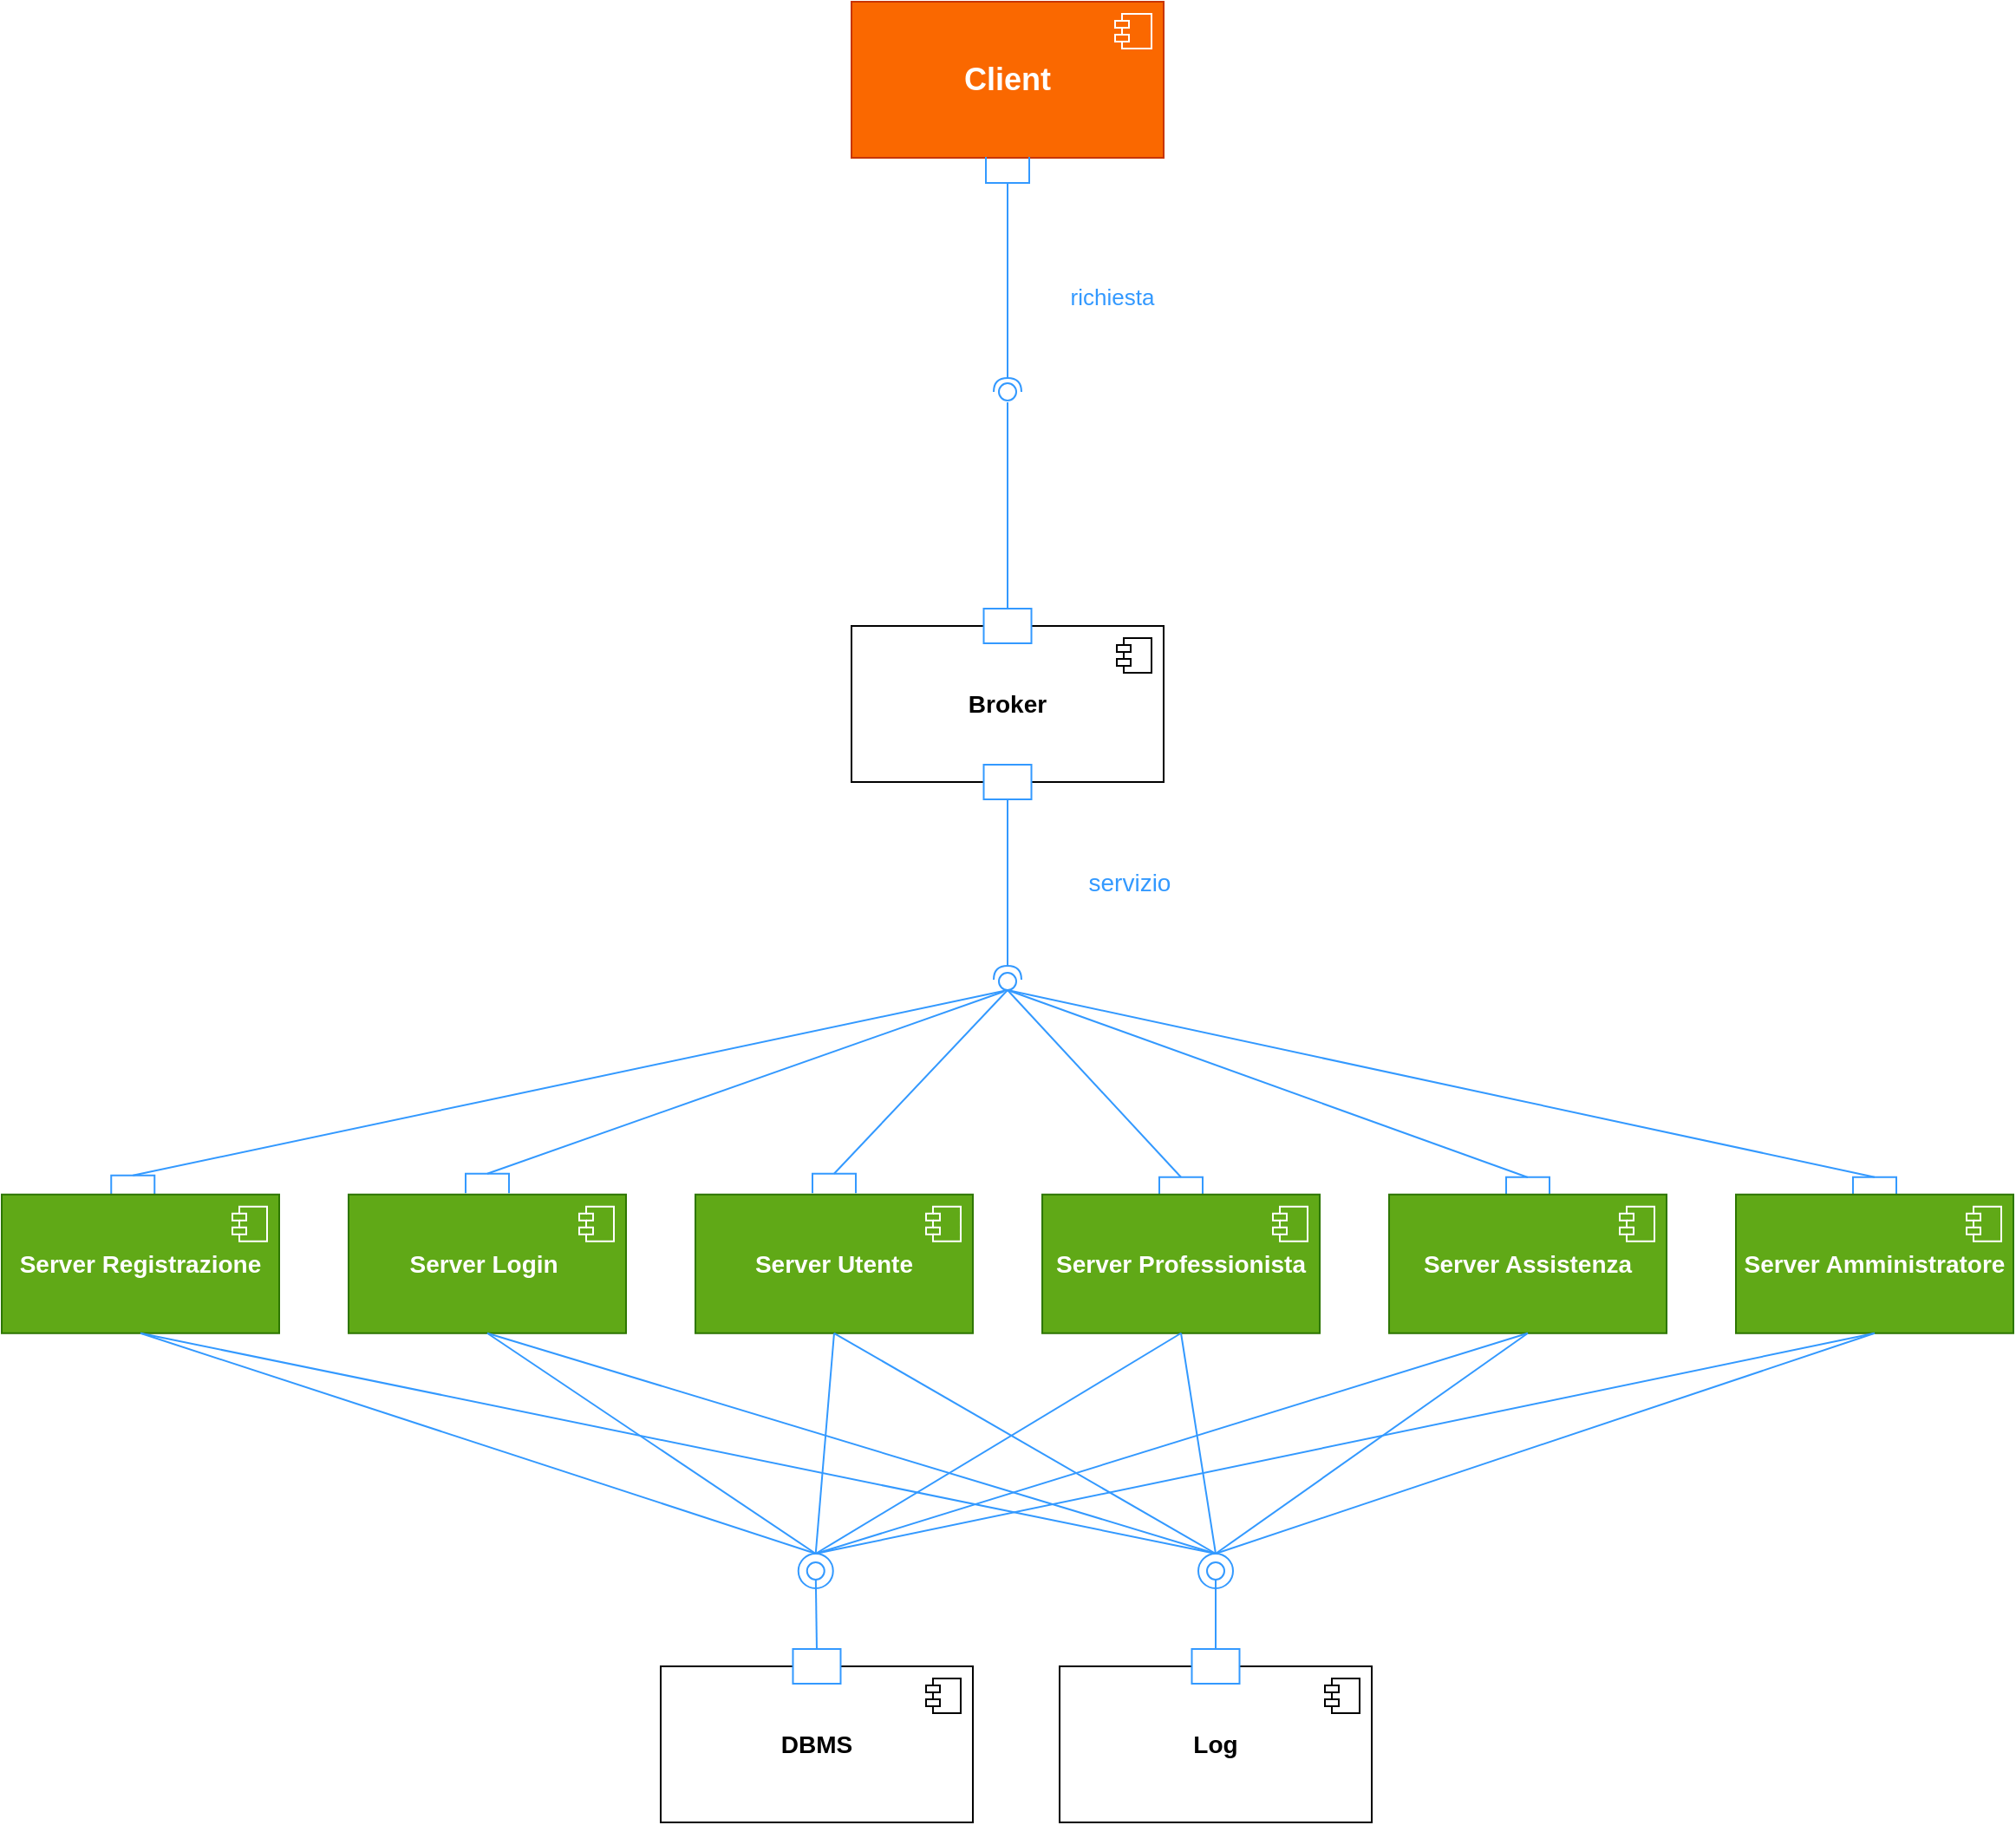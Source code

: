 <mxfile version="21.3.4" type="github">
  <diagram name="Pagina-1" id="LxqQ_HADjUJJCa5NlD0m">
    <mxGraphModel dx="2327" dy="774" grid="1" gridSize="10" guides="1" tooltips="1" connect="1" arrows="1" fold="1" page="1" pageScale="1" pageWidth="827" pageHeight="1169" math="0" shadow="0">
      <root>
        <mxCell id="0" />
        <mxCell id="1" parent="0" />
        <mxCell id="2KSYBJIqamqjDjac4DOg-21" value="&lt;font size=&quot;1&quot; color=&quot;#ffffff&quot;&gt;&lt;b style=&quot;font-size: 18px;&quot;&gt;Client&lt;/b&gt;&lt;/font&gt;" style="html=1;dropTarget=0;whiteSpace=wrap;fillColor=#fa6800;strokeColor=#C73500;fontColor=#000000;" parent="1" vertex="1">
          <mxGeometry x="90" y="70" width="180" height="90" as="geometry" />
        </mxCell>
        <mxCell id="2KSYBJIqamqjDjac4DOg-22" value="" style="shape=module;jettyWidth=8;jettyHeight=4;fillColor=none;strokeColor=#FFFFFF;" parent="2KSYBJIqamqjDjac4DOg-21" vertex="1">
          <mxGeometry x="1" width="21" height="20" relative="1" as="geometry">
            <mxPoint x="-28" y="7" as="offset" />
          </mxGeometry>
        </mxCell>
        <mxCell id="2KSYBJIqamqjDjac4DOg-38" value="" style="rounded=0;orthogonalLoop=1;jettySize=auto;html=1;endArrow=none;endFill=0;sketch=0;sourcePerimeterSpacing=0;targetPerimeterSpacing=0;fillColor=#cce5ff;strokeColor=#3399FF;" parent="1" target="2KSYBJIqamqjDjac4DOg-40" edge="1">
          <mxGeometry relative="1" as="geometry">
            <mxPoint x="180" y="430" as="sourcePoint" />
          </mxGeometry>
        </mxCell>
        <mxCell id="2KSYBJIqamqjDjac4DOg-39" value="richiesta" style="rounded=0;orthogonalLoop=1;jettySize=auto;html=1;endArrow=halfCircle;endFill=0;entryX=0.5;entryY=0.5;endSize=6;strokeWidth=1;sketch=0;exitX=0;exitY=0.5;exitDx=0;exitDy=0;exitPerimeter=0;fillColor=#cce5ff;strokeColor=#3399FF;fontColor=#3399FF;fontSize=13;" parent="1" edge="1">
          <mxGeometry x="0.087" y="60" relative="1" as="geometry">
            <mxPoint x="180.0" y="174.5" as="sourcePoint" />
            <mxPoint x="180.0" y="295" as="targetPoint" />
            <mxPoint as="offset" />
          </mxGeometry>
        </mxCell>
        <mxCell id="2KSYBJIqamqjDjac4DOg-40" value="" style="ellipse;whiteSpace=wrap;html=1;align=center;aspect=fixed;resizable=0;points=[];outlineConnect=0;sketch=0;perimeterSpacing=1;strokeColor=#3399FF;" parent="1" vertex="1">
          <mxGeometry x="175" y="290" width="10" height="10" as="geometry" />
        </mxCell>
        <mxCell id="2KSYBJIqamqjDjac4DOg-43" value="" style="strokeWidth=1;html=1;shape=mxgraph.flowchart.annotation_1;align=left;pointerEvents=1;rotation=-90;fillColor=#3399FF;strokeColor=#3399FF;" parent="1" vertex="1">
          <mxGeometry x="172.5" y="154.5" width="15" height="25" as="geometry" />
        </mxCell>
        <mxCell id="2KSYBJIqamqjDjac4DOg-46" value="&lt;b style=&quot;font-size: 14px;&quot;&gt;Broker&lt;/b&gt;" style="html=1;dropTarget=0;whiteSpace=wrap;fontSize=14;" parent="1" vertex="1">
          <mxGeometry x="90" y="430" width="180" height="90" as="geometry" />
        </mxCell>
        <mxCell id="2KSYBJIqamqjDjac4DOg-47" value="" style="shape=module;jettyWidth=8;jettyHeight=4;" parent="2KSYBJIqamqjDjac4DOg-46" vertex="1">
          <mxGeometry x="1" width="20" height="20" relative="1" as="geometry">
            <mxPoint x="-27" y="7" as="offset" />
          </mxGeometry>
        </mxCell>
        <mxCell id="2KSYBJIqamqjDjac4DOg-49" value="" style="rounded=0;whiteSpace=wrap;html=1;strokeColor=#3399FF;" parent="1" vertex="1">
          <mxGeometry x="166.25" y="420" width="27.5" height="20" as="geometry" />
        </mxCell>
        <mxCell id="2KSYBJIqamqjDjac4DOg-58" value="" style="rounded=0;orthogonalLoop=1;jettySize=auto;html=1;endArrow=none;endFill=0;sketch=0;sourcePerimeterSpacing=0;targetPerimeterSpacing=0;fillColor=#cce5ff;strokeColor=#3399FF;entryX=0;entryY=0.5;entryDx=0;entryDy=0;entryPerimeter=0;" parent="1" target="2KSYBJIqamqjDjac4DOg-61" edge="1">
          <mxGeometry relative="1" as="geometry">
            <mxPoint x="180.04" y="640.0" as="sourcePoint" />
            <mxPoint x="180.875" y="757.755" as="targetPoint" />
          </mxGeometry>
        </mxCell>
        <mxCell id="2KSYBJIqamqjDjac4DOg-59" value="servizio" style="rounded=0;orthogonalLoop=1;jettySize=auto;html=1;endArrow=halfCircle;endFill=0;endSize=6;strokeWidth=1;sketch=0;fillColor=#cce5ff;strokeColor=#3399FF;exitX=0.5;exitY=1;exitDx=0;exitDy=0;fontSize=14;fontColor=#3399FF;" parent="1" edge="1" source="2KSYBJIqamqjDjac4DOg-64">
          <mxGeometry x="-0.091" y="70" relative="1" as="geometry">
            <mxPoint x="180" y="535" as="sourcePoint" />
            <mxPoint x="180" y="634.0" as="targetPoint" />
            <mxPoint as="offset" />
          </mxGeometry>
        </mxCell>
        <mxCell id="2KSYBJIqamqjDjac4DOg-60" value="" style="ellipse;whiteSpace=wrap;html=1;align=center;aspect=fixed;resizable=0;points=[];outlineConnect=0;sketch=0;perimeterSpacing=1;strokeColor=#3399FF;" parent="1" vertex="1">
          <mxGeometry x="175" y="630" width="10" height="10" as="geometry" />
        </mxCell>
        <mxCell id="2KSYBJIqamqjDjac4DOg-61" value="" style="strokeWidth=1;html=1;shape=mxgraph.flowchart.annotation_1;align=left;pointerEvents=1;rotation=-90;fillColor=#3399FF;strokeColor=#3399FF;direction=west;" parent="1" vertex="1">
          <mxGeometry x="-330" y="740" width="11.25" height="25" as="geometry" />
        </mxCell>
        <mxCell id="2KSYBJIqamqjDjac4DOg-64" value="" style="rounded=0;whiteSpace=wrap;html=1;strokeColor=#3399FF;" parent="1" vertex="1">
          <mxGeometry x="166.25" y="510" width="27.5" height="20" as="geometry" />
        </mxCell>
        <mxCell id="2KSYBJIqamqjDjac4DOg-66" value="Server Registrazione" style="html=1;dropTarget=0;whiteSpace=wrap;fillColor=#60a917;strokeColor=#2D7600;fontStyle=1;fontSize=14;fontColor=#ffffff;" parent="1" vertex="1">
          <mxGeometry x="-400" y="757.88" width="160" height="80" as="geometry" />
        </mxCell>
        <mxCell id="2KSYBJIqamqjDjac4DOg-67" value="" style="shape=module;jettyWidth=8;jettyHeight=4;fillColor=none;strokeColor=#FFFFFF;" parent="2KSYBJIqamqjDjac4DOg-66" vertex="1">
          <mxGeometry x="1" width="20" height="20" relative="1" as="geometry">
            <mxPoint x="-27" y="7" as="offset" />
          </mxGeometry>
        </mxCell>
        <mxCell id="2KSYBJIqamqjDjac4DOg-88" value="" style="rounded=0;orthogonalLoop=1;jettySize=auto;html=1;endArrow=none;endFill=0;sketch=0;sourcePerimeterSpacing=0;targetPerimeterSpacing=0;fillColor=#cce5ff;strokeColor=#3399FF;entryX=0;entryY=0.5;entryDx=0;entryDy=0;entryPerimeter=0;" parent="1" target="2KSYBJIqamqjDjac4DOg-89" edge="1">
          <mxGeometry relative="1" as="geometry">
            <mxPoint x="177.75" y="640.904" as="sourcePoint" />
            <mxPoint x="53" y="710" as="targetPoint" />
          </mxGeometry>
        </mxCell>
        <mxCell id="2KSYBJIqamqjDjac4DOg-89" value="" style="strokeWidth=1;html=1;shape=mxgraph.flowchart.annotation_1;align=left;pointerEvents=1;rotation=-90;fillColor=#3399FF;strokeColor=#3399FF;direction=west;" parent="1" vertex="1">
          <mxGeometry x="-125.63" y="739" width="11.25" height="25" as="geometry" />
        </mxCell>
        <mxCell id="2KSYBJIqamqjDjac4DOg-90" value="" style="strokeWidth=1;html=1;shape=mxgraph.flowchart.annotation_1;align=left;pointerEvents=1;rotation=-90;fillColor=#3399FF;strokeColor=#3399FF;direction=west;" parent="1" vertex="1">
          <mxGeometry x="74.37" y="739" width="11.25" height="25" as="geometry" />
        </mxCell>
        <mxCell id="2KSYBJIqamqjDjac4DOg-92" value="" style="strokeWidth=1;html=1;shape=mxgraph.flowchart.annotation_1;align=left;pointerEvents=1;rotation=-90;fillColor=#3399FF;strokeColor=#3399FF;direction=west;" parent="1" vertex="1">
          <mxGeometry x="274.38" y="741" width="11.25" height="25" as="geometry" />
        </mxCell>
        <mxCell id="2KSYBJIqamqjDjac4DOg-93" value="" style="strokeWidth=1;html=1;shape=mxgraph.flowchart.annotation_1;align=left;pointerEvents=1;rotation=-90;fillColor=#3399FF;strokeColor=#3399FF;direction=west;" parent="1" vertex="1">
          <mxGeometry x="474.38" y="741" width="11.25" height="25" as="geometry" />
        </mxCell>
        <mxCell id="2KSYBJIqamqjDjac4DOg-94" value="" style="strokeWidth=1;html=1;shape=mxgraph.flowchart.annotation_1;align=left;pointerEvents=1;rotation=-90;fillColor=#3399FF;strokeColor=#3399FF;direction=west;" parent="1" vertex="1">
          <mxGeometry x="674.375" y="741.005" width="11.25" height="25" as="geometry" />
        </mxCell>
        <mxCell id="2KSYBJIqamqjDjac4DOg-96" value="" style="rounded=0;orthogonalLoop=1;jettySize=auto;html=1;endArrow=none;endFill=0;sketch=0;sourcePerimeterSpacing=0;targetPerimeterSpacing=0;fillColor=#cce5ff;strokeColor=#3399FF;entryX=0;entryY=0.5;entryDx=0;entryDy=0;entryPerimeter=0;" parent="1" target="2KSYBJIqamqjDjac4DOg-90" edge="1">
          <mxGeometry relative="1" as="geometry">
            <mxPoint x="180" y="640" as="sourcePoint" />
            <mxPoint x="-110" y="746" as="targetPoint" />
          </mxGeometry>
        </mxCell>
        <mxCell id="2KSYBJIqamqjDjac4DOg-97" value="" style="rounded=0;orthogonalLoop=1;jettySize=auto;html=1;endArrow=none;endFill=0;sketch=0;sourcePerimeterSpacing=0;targetPerimeterSpacing=0;fillColor=#cce5ff;strokeColor=#3399FF;entryX=0;entryY=0.5;entryDx=0;entryDy=0;entryPerimeter=0;" parent="1" target="2KSYBJIqamqjDjac4DOg-92" edge="1">
          <mxGeometry relative="1" as="geometry">
            <mxPoint x="180" y="640" as="sourcePoint" />
            <mxPoint x="90" y="756" as="targetPoint" />
          </mxGeometry>
        </mxCell>
        <mxCell id="2KSYBJIqamqjDjac4DOg-98" value="" style="rounded=0;orthogonalLoop=1;jettySize=auto;html=1;endArrow=none;endFill=0;sketch=0;sourcePerimeterSpacing=0;targetPerimeterSpacing=0;fillColor=#cce5ff;strokeColor=#3399FF;entryX=0;entryY=0.5;entryDx=0;entryDy=0;entryPerimeter=0;" parent="1" edge="1">
          <mxGeometry relative="1" as="geometry">
            <mxPoint x="180" y="640" as="sourcePoint" />
            <mxPoint x="480" y="748" as="targetPoint" />
          </mxGeometry>
        </mxCell>
        <mxCell id="2KSYBJIqamqjDjac4DOg-99" value="" style="rounded=0;orthogonalLoop=1;jettySize=auto;html=1;endArrow=none;endFill=0;sketch=0;sourcePerimeterSpacing=0;targetPerimeterSpacing=0;fillColor=#cce5ff;strokeColor=#3399FF;entryX=0;entryY=0.5;entryDx=0;entryDy=0;entryPerimeter=0;" parent="1" target="2KSYBJIqamqjDjac4DOg-94" edge="1">
          <mxGeometry relative="1" as="geometry">
            <mxPoint x="180" y="640" as="sourcePoint" />
            <mxPoint x="680" y="738" as="targetPoint" />
          </mxGeometry>
        </mxCell>
        <mxCell id="2KSYBJIqamqjDjac4DOg-100" value="Server Login&amp;nbsp;" style="html=1;dropTarget=0;whiteSpace=wrap;fillColor=#60a917;strokeColor=#2D7600;fontStyle=1;fontSize=14;fontColor=#ffffff;" parent="1" vertex="1">
          <mxGeometry x="-200.01" y="757.88" width="160" height="80" as="geometry" />
        </mxCell>
        <mxCell id="2KSYBJIqamqjDjac4DOg-101" value="" style="shape=module;jettyWidth=8;jettyHeight=4;fillColor=none;strokeColor=#FFFFFF;" parent="2KSYBJIqamqjDjac4DOg-100" vertex="1">
          <mxGeometry x="1" width="20" height="20" relative="1" as="geometry">
            <mxPoint x="-27" y="7" as="offset" />
          </mxGeometry>
        </mxCell>
        <mxCell id="2KSYBJIqamqjDjac4DOg-102" value="Server Utente" style="html=1;dropTarget=0;whiteSpace=wrap;fillColor=#60a917;strokeColor=#2D7600;fontStyle=1;fontSize=14;fontColor=#ffffff;" parent="1" vertex="1">
          <mxGeometry x="-0.01" y="757.88" width="160" height="80" as="geometry" />
        </mxCell>
        <mxCell id="2KSYBJIqamqjDjac4DOg-103" value="" style="shape=module;jettyWidth=8;jettyHeight=4;fillColor=none;strokeColor=#FFFFFF;" parent="2KSYBJIqamqjDjac4DOg-102" vertex="1">
          <mxGeometry x="1" width="20" height="20" relative="1" as="geometry">
            <mxPoint x="-27" y="7" as="offset" />
          </mxGeometry>
        </mxCell>
        <mxCell id="2KSYBJIqamqjDjac4DOg-104" value="Server Professionista" style="html=1;dropTarget=0;whiteSpace=wrap;fillColor=#60a917;strokeColor=#2D7600;fontStyle=1;fontSize=14;fontColor=#ffffff;" parent="1" vertex="1">
          <mxGeometry x="200.01" y="757.88" width="160" height="80" as="geometry" />
        </mxCell>
        <mxCell id="2KSYBJIqamqjDjac4DOg-105" value="" style="shape=module;jettyWidth=8;jettyHeight=4;fillColor=none;strokeColor=#FFFFFF;" parent="2KSYBJIqamqjDjac4DOg-104" vertex="1">
          <mxGeometry x="1" width="20" height="20" relative="1" as="geometry">
            <mxPoint x="-27" y="7" as="offset" />
          </mxGeometry>
        </mxCell>
        <mxCell id="2KSYBJIqamqjDjac4DOg-106" value="Server Assistenza" style="html=1;dropTarget=0;whiteSpace=wrap;fillColor=#60a917;strokeColor=#2D7600;fontStyle=1;fontSize=14;fontColor=#ffffff;" parent="1" vertex="1">
          <mxGeometry x="400.01" y="757.88" width="160" height="80" as="geometry" />
        </mxCell>
        <mxCell id="2KSYBJIqamqjDjac4DOg-107" value="" style="shape=module;jettyWidth=8;jettyHeight=4;fillColor=none;strokeColor=#FFFFFF;" parent="2KSYBJIqamqjDjac4DOg-106" vertex="1">
          <mxGeometry x="1" width="20" height="20" relative="1" as="geometry">
            <mxPoint x="-27" y="7" as="offset" />
          </mxGeometry>
        </mxCell>
        <mxCell id="2KSYBJIqamqjDjac4DOg-108" value="Server Amministratore" style="html=1;dropTarget=0;whiteSpace=wrap;fillColor=#60a917;strokeColor=#2D7600;fontStyle=1;fontSize=14;fontColor=#ffffff;" parent="1" vertex="1">
          <mxGeometry x="600" y="757.88" width="160" height="80" as="geometry" />
        </mxCell>
        <mxCell id="2KSYBJIqamqjDjac4DOg-109" value="" style="shape=module;jettyWidth=8;jettyHeight=4;fillColor=none;strokeColor=#FFFFFF;" parent="2KSYBJIqamqjDjac4DOg-108" vertex="1">
          <mxGeometry x="1" width="20" height="20" relative="1" as="geometry">
            <mxPoint x="-27" y="7" as="offset" />
          </mxGeometry>
        </mxCell>
        <mxCell id="Qd9GMUDduRg7IKu8RhL5-1" value="Log" style="html=1;dropTarget=0;whiteSpace=wrap;fontStyle=1;fontSize=14;" vertex="1" parent="1">
          <mxGeometry x="210" y="1030" width="180" height="90" as="geometry" />
        </mxCell>
        <mxCell id="Qd9GMUDduRg7IKu8RhL5-2" value="" style="shape=module;jettyWidth=8;jettyHeight=4;" vertex="1" parent="Qd9GMUDduRg7IKu8RhL5-1">
          <mxGeometry x="1" width="20" height="20" relative="1" as="geometry">
            <mxPoint x="-27" y="7" as="offset" />
          </mxGeometry>
        </mxCell>
        <mxCell id="Qd9GMUDduRg7IKu8RhL5-3" value="DBMS" style="html=1;dropTarget=0;whiteSpace=wrap;fontStyle=1;fontSize=14;" vertex="1" parent="1">
          <mxGeometry x="-20.01" y="1030" width="180" height="90" as="geometry" />
        </mxCell>
        <mxCell id="Qd9GMUDduRg7IKu8RhL5-4" value="" style="shape=module;jettyWidth=8;jettyHeight=4;" vertex="1" parent="Qd9GMUDduRg7IKu8RhL5-3">
          <mxGeometry x="1" width="20" height="20" relative="1" as="geometry">
            <mxPoint x="-27" y="7" as="offset" />
          </mxGeometry>
        </mxCell>
        <mxCell id="Qd9GMUDduRg7IKu8RhL5-13" value="" style="rounded=0;whiteSpace=wrap;html=1;strokeColor=#3399FF;" vertex="1" parent="1">
          <mxGeometry x="56.24" y="1020" width="27.5" height="20" as="geometry" />
        </mxCell>
        <mxCell id="Qd9GMUDduRg7IKu8RhL5-14" value="" style="rounded=0;whiteSpace=wrap;html=1;strokeColor=#3399FF;" vertex="1" parent="1">
          <mxGeometry x="286.25" y="1020" width="27.5" height="20" as="geometry" />
        </mxCell>
        <mxCell id="Qd9GMUDduRg7IKu8RhL5-25" value="" style="rounded=0;orthogonalLoop=1;jettySize=auto;html=1;endArrow=none;endFill=0;sketch=0;sourcePerimeterSpacing=0;targetPerimeterSpacing=0;exitX=0.5;exitY=0;exitDx=0;exitDy=0;strokeColor=#3399FF;" edge="1" target="Qd9GMUDduRg7IKu8RhL5-27" parent="1" source="Qd9GMUDduRg7IKu8RhL5-13">
          <mxGeometry relative="1" as="geometry">
            <mxPoint x="90" y="965" as="sourcePoint" />
          </mxGeometry>
        </mxCell>
        <mxCell id="Qd9GMUDduRg7IKu8RhL5-27" value="" style="ellipse;whiteSpace=wrap;html=1;align=center;aspect=fixed;resizable=0;points=[];outlineConnect=0;sketch=0;strokeColor=#3399FF;" vertex="1" parent="1">
          <mxGeometry x="64.37" y="970" width="10" height="10" as="geometry" />
        </mxCell>
        <mxCell id="Qd9GMUDduRg7IKu8RhL5-31" value="" style="ellipse;whiteSpace=wrap;html=1;aspect=fixed;fillColor=none;strokeColor=#3399FF;" vertex="1" parent="1">
          <mxGeometry x="59.37" y="965" width="20" height="20" as="geometry" />
        </mxCell>
        <mxCell id="Qd9GMUDduRg7IKu8RhL5-32" value="" style="rounded=0;orthogonalLoop=1;jettySize=auto;html=1;endArrow=none;endFill=0;sketch=0;sourcePerimeterSpacing=0;targetPerimeterSpacing=0;exitX=0.5;exitY=0;exitDx=0;exitDy=0;strokeColor=#3399FF;" edge="1" target="Qd9GMUDduRg7IKu8RhL5-34" parent="1" source="Qd9GMUDduRg7IKu8RhL5-14">
          <mxGeometry relative="1" as="geometry">
            <mxPoint x="90" y="960" as="sourcePoint" />
          </mxGeometry>
        </mxCell>
        <mxCell id="Qd9GMUDduRg7IKu8RhL5-34" value="" style="ellipse;whiteSpace=wrap;html=1;align=center;aspect=fixed;resizable=0;points=[];outlineConnect=0;sketch=0;strokeColor=#3399FF;" vertex="1" parent="1">
          <mxGeometry x="295" y="970" width="10" height="10" as="geometry" />
        </mxCell>
        <mxCell id="Qd9GMUDduRg7IKu8RhL5-35" value="" style="ellipse;whiteSpace=wrap;html=1;aspect=fixed;fillColor=none;strokeColor=#3399FF;" vertex="1" parent="1">
          <mxGeometry x="290" y="965" width="20" height="20" as="geometry" />
        </mxCell>
        <mxCell id="Qd9GMUDduRg7IKu8RhL5-38" value="" style="rounded=0;orthogonalLoop=1;jettySize=auto;html=1;endArrow=none;endFill=0;sketch=0;sourcePerimeterSpacing=0;targetPerimeterSpacing=0;fillColor=#cce5ff;strokeColor=#3399FF;entryX=0.5;entryY=1;entryDx=0;entryDy=0;exitX=0.5;exitY=0;exitDx=0;exitDy=0;" edge="1" parent="1" source="Qd9GMUDduRg7IKu8RhL5-31" target="2KSYBJIqamqjDjac4DOg-66">
          <mxGeometry relative="1" as="geometry">
            <mxPoint x="190.04" y="650.0" as="sourcePoint" />
            <mxPoint x="-314" y="757" as="targetPoint" />
          </mxGeometry>
        </mxCell>
        <mxCell id="Qd9GMUDduRg7IKu8RhL5-41" value="" style="rounded=0;orthogonalLoop=1;jettySize=auto;html=1;endArrow=none;endFill=0;sketch=0;sourcePerimeterSpacing=0;targetPerimeterSpacing=0;fillColor=#cce5ff;strokeColor=#3399FF;entryX=0.5;entryY=1;entryDx=0;entryDy=0;exitX=0.5;exitY=0;exitDx=0;exitDy=0;" edge="1" parent="1" source="Qd9GMUDduRg7IKu8RhL5-31" target="2KSYBJIqamqjDjac4DOg-100">
          <mxGeometry relative="1" as="geometry">
            <mxPoint x="69" y="985" as="sourcePoint" />
            <mxPoint x="-310" y="848" as="targetPoint" />
          </mxGeometry>
        </mxCell>
        <mxCell id="Qd9GMUDduRg7IKu8RhL5-42" value="" style="rounded=0;orthogonalLoop=1;jettySize=auto;html=1;endArrow=none;endFill=0;sketch=0;sourcePerimeterSpacing=0;targetPerimeterSpacing=0;fillColor=#cce5ff;strokeColor=#3399FF;entryX=0.5;entryY=1;entryDx=0;entryDy=0;exitX=0.5;exitY=0;exitDx=0;exitDy=0;" edge="1" parent="1" source="Qd9GMUDduRg7IKu8RhL5-31" target="2KSYBJIqamqjDjac4DOg-102">
          <mxGeometry relative="1" as="geometry">
            <mxPoint x="72" y="978" as="sourcePoint" />
            <mxPoint x="-110" y="848" as="targetPoint" />
          </mxGeometry>
        </mxCell>
        <mxCell id="Qd9GMUDduRg7IKu8RhL5-43" value="" style="rounded=0;orthogonalLoop=1;jettySize=auto;html=1;endArrow=none;endFill=0;sketch=0;sourcePerimeterSpacing=0;targetPerimeterSpacing=0;fillColor=#cce5ff;strokeColor=#3399FF;entryX=0.5;entryY=1;entryDx=0;entryDy=0;exitX=0.5;exitY=0;exitDx=0;exitDy=0;" edge="1" parent="1" source="Qd9GMUDduRg7IKu8RhL5-31" target="2KSYBJIqamqjDjac4DOg-104">
          <mxGeometry relative="1" as="geometry">
            <mxPoint x="79" y="975" as="sourcePoint" />
            <mxPoint x="90" y="848" as="targetPoint" />
          </mxGeometry>
        </mxCell>
        <mxCell id="Qd9GMUDduRg7IKu8RhL5-44" value="" style="rounded=0;orthogonalLoop=1;jettySize=auto;html=1;endArrow=none;endFill=0;sketch=0;sourcePerimeterSpacing=0;targetPerimeterSpacing=0;fillColor=#cce5ff;strokeColor=#3399FF;entryX=0.5;entryY=1;entryDx=0;entryDy=0;exitX=0.5;exitY=0;exitDx=0;exitDy=0;" edge="1" parent="1" source="Qd9GMUDduRg7IKu8RhL5-31" target="2KSYBJIqamqjDjac4DOg-106">
          <mxGeometry relative="1" as="geometry">
            <mxPoint x="86" y="978" as="sourcePoint" />
            <mxPoint x="290" y="848" as="targetPoint" />
          </mxGeometry>
        </mxCell>
        <mxCell id="Qd9GMUDduRg7IKu8RhL5-45" value="" style="rounded=0;orthogonalLoop=1;jettySize=auto;html=1;endArrow=none;endFill=0;sketch=0;sourcePerimeterSpacing=0;targetPerimeterSpacing=0;fillColor=#cce5ff;strokeColor=#3399FF;entryX=0.5;entryY=1;entryDx=0;entryDy=0;exitX=0.5;exitY=0;exitDx=0;exitDy=0;" edge="1" parent="1" source="Qd9GMUDduRg7IKu8RhL5-31" target="2KSYBJIqamqjDjac4DOg-108">
          <mxGeometry relative="1" as="geometry">
            <mxPoint x="89" y="985" as="sourcePoint" />
            <mxPoint x="490" y="848" as="targetPoint" />
          </mxGeometry>
        </mxCell>
        <mxCell id="Qd9GMUDduRg7IKu8RhL5-46" value="" style="rounded=0;orthogonalLoop=1;jettySize=auto;html=1;endArrow=none;endFill=0;sketch=0;sourcePerimeterSpacing=0;targetPerimeterSpacing=0;fillColor=#cce5ff;strokeColor=#3399FF;exitX=0.5;exitY=0;exitDx=0;exitDy=0;entryX=0.5;entryY=1;entryDx=0;entryDy=0;" edge="1" parent="1" source="Qd9GMUDduRg7IKu8RhL5-35" target="2KSYBJIqamqjDjac4DOg-66">
          <mxGeometry relative="1" as="geometry">
            <mxPoint x="79" y="975" as="sourcePoint" />
            <mxPoint x="-320" y="840" as="targetPoint" />
          </mxGeometry>
        </mxCell>
        <mxCell id="Qd9GMUDduRg7IKu8RhL5-47" value="" style="rounded=0;orthogonalLoop=1;jettySize=auto;html=1;endArrow=none;endFill=0;sketch=0;sourcePerimeterSpacing=0;targetPerimeterSpacing=0;fillColor=#cce5ff;strokeColor=#3399FF;exitX=0.5;exitY=0;exitDx=0;exitDy=0;entryX=0.5;entryY=1;entryDx=0;entryDy=0;" edge="1" parent="1" source="Qd9GMUDduRg7IKu8RhL5-35" target="2KSYBJIqamqjDjac4DOg-100">
          <mxGeometry relative="1" as="geometry">
            <mxPoint x="310" y="975" as="sourcePoint" />
            <mxPoint x="-310" y="848" as="targetPoint" />
          </mxGeometry>
        </mxCell>
        <mxCell id="Qd9GMUDduRg7IKu8RhL5-48" value="" style="rounded=0;orthogonalLoop=1;jettySize=auto;html=1;endArrow=none;endFill=0;sketch=0;sourcePerimeterSpacing=0;targetPerimeterSpacing=0;fillColor=#cce5ff;strokeColor=#3399FF;entryX=0.5;entryY=1;entryDx=0;entryDy=0;exitX=0.5;exitY=0;exitDx=0;exitDy=0;" edge="1" parent="1" source="Qd9GMUDduRg7IKu8RhL5-35" target="2KSYBJIqamqjDjac4DOg-104">
          <mxGeometry relative="1" as="geometry">
            <mxPoint x="79" y="975" as="sourcePoint" />
            <mxPoint x="90" y="848" as="targetPoint" />
          </mxGeometry>
        </mxCell>
        <mxCell id="Qd9GMUDduRg7IKu8RhL5-49" value="" style="rounded=0;orthogonalLoop=1;jettySize=auto;html=1;endArrow=none;endFill=0;sketch=0;sourcePerimeterSpacing=0;targetPerimeterSpacing=0;fillColor=#cce5ff;strokeColor=#3399FF;entryX=0.5;entryY=1;entryDx=0;entryDy=0;exitX=0.5;exitY=0;exitDx=0;exitDy=0;" edge="1" parent="1" source="Qd9GMUDduRg7IKu8RhL5-35" target="2KSYBJIqamqjDjac4DOg-106">
          <mxGeometry relative="1" as="geometry">
            <mxPoint x="310" y="975" as="sourcePoint" />
            <mxPoint x="290" y="848" as="targetPoint" />
          </mxGeometry>
        </mxCell>
        <mxCell id="Qd9GMUDduRg7IKu8RhL5-50" value="" style="rounded=0;orthogonalLoop=1;jettySize=auto;html=1;endArrow=none;endFill=0;sketch=0;sourcePerimeterSpacing=0;targetPerimeterSpacing=0;fillColor=#cce5ff;strokeColor=#3399FF;entryX=0.5;entryY=1;entryDx=0;entryDy=0;exitX=0.5;exitY=0;exitDx=0;exitDy=0;" edge="1" parent="1" source="Qd9GMUDduRg7IKu8RhL5-35" target="2KSYBJIqamqjDjac4DOg-108">
          <mxGeometry relative="1" as="geometry">
            <mxPoint x="310" y="975" as="sourcePoint" />
            <mxPoint x="490" y="848" as="targetPoint" />
          </mxGeometry>
        </mxCell>
        <mxCell id="Qd9GMUDduRg7IKu8RhL5-51" value="" style="rounded=0;orthogonalLoop=1;jettySize=auto;html=1;endArrow=none;endFill=0;sketch=0;sourcePerimeterSpacing=0;targetPerimeterSpacing=0;fillColor=#cce5ff;strokeColor=#3399FF;entryX=0.5;entryY=1;entryDx=0;entryDy=0;exitX=0.5;exitY=0;exitDx=0;exitDy=0;" edge="1" parent="1" source="Qd9GMUDduRg7IKu8RhL5-35" target="2KSYBJIqamqjDjac4DOg-102">
          <mxGeometry relative="1" as="geometry">
            <mxPoint x="79" y="975" as="sourcePoint" />
            <mxPoint x="90" y="848" as="targetPoint" />
          </mxGeometry>
        </mxCell>
      </root>
    </mxGraphModel>
  </diagram>
</mxfile>
